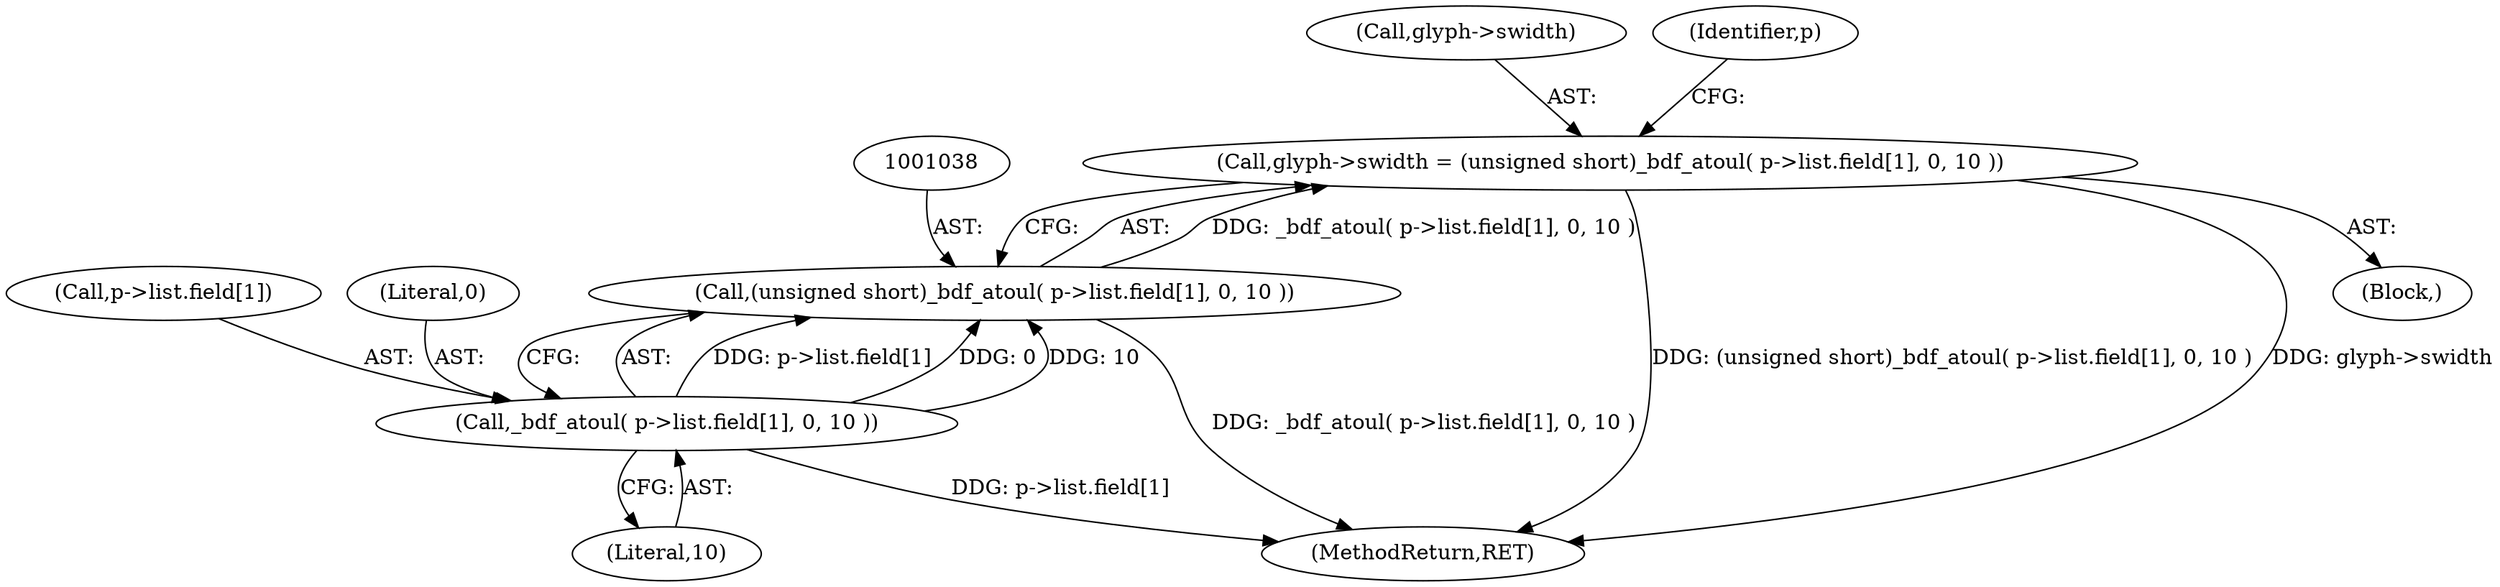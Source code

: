 digraph "0_savannah_07bdb6e289c7954e2a533039dc93c1c136099d2d@pointer" {
"1001033" [label="(Call,glyph->swidth = (unsigned short)_bdf_atoul( p->list.field[1], 0, 10 ))"];
"1001037" [label="(Call,(unsigned short)_bdf_atoul( p->list.field[1], 0, 10 ))"];
"1001039" [label="(Call,_bdf_atoul( p->list.field[1], 0, 10 ))"];
"1001039" [label="(Call,_bdf_atoul( p->list.field[1], 0, 10 ))"];
"1001034" [label="(Call,glyph->swidth)"];
"1001040" [label="(Call,p->list.field[1])"];
"1001037" [label="(Call,(unsigned short)_bdf_atoul( p->list.field[1], 0, 10 ))"];
"1001051" [label="(Identifier,p)"];
"1001033" [label="(Call,glyph->swidth = (unsigned short)_bdf_atoul( p->list.field[1], 0, 10 ))"];
"1001048" [label="(Literal,10)"];
"1001047" [label="(Literal,0)"];
"1001568" [label="(MethodReturn,RET)"];
"1001009" [label="(Block,)"];
"1001033" -> "1001009"  [label="AST: "];
"1001033" -> "1001037"  [label="CFG: "];
"1001034" -> "1001033"  [label="AST: "];
"1001037" -> "1001033"  [label="AST: "];
"1001051" -> "1001033"  [label="CFG: "];
"1001033" -> "1001568"  [label="DDG: (unsigned short)_bdf_atoul( p->list.field[1], 0, 10 )"];
"1001033" -> "1001568"  [label="DDG: glyph->swidth"];
"1001037" -> "1001033"  [label="DDG: _bdf_atoul( p->list.field[1], 0, 10 )"];
"1001037" -> "1001039"  [label="CFG: "];
"1001038" -> "1001037"  [label="AST: "];
"1001039" -> "1001037"  [label="AST: "];
"1001037" -> "1001568"  [label="DDG: _bdf_atoul( p->list.field[1], 0, 10 )"];
"1001039" -> "1001037"  [label="DDG: p->list.field[1]"];
"1001039" -> "1001037"  [label="DDG: 0"];
"1001039" -> "1001037"  [label="DDG: 10"];
"1001039" -> "1001048"  [label="CFG: "];
"1001040" -> "1001039"  [label="AST: "];
"1001047" -> "1001039"  [label="AST: "];
"1001048" -> "1001039"  [label="AST: "];
"1001039" -> "1001568"  [label="DDG: p->list.field[1]"];
}
